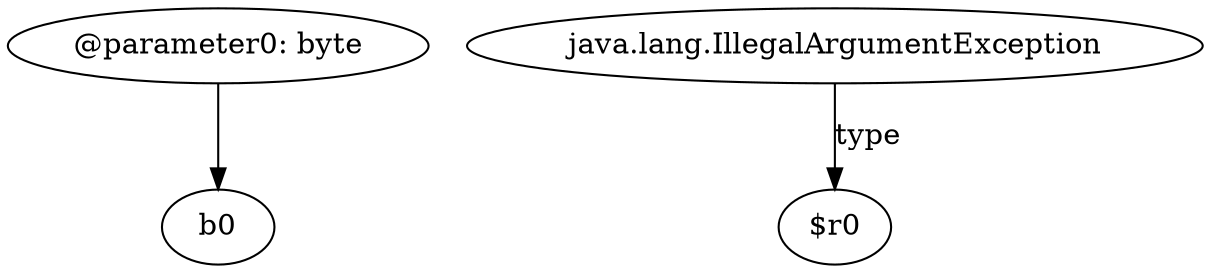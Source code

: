digraph g {
0[label="@parameter0: byte"]
1[label="b0"]
0->1[label=""]
2[label="java.lang.IllegalArgumentException"]
3[label="$r0"]
2->3[label="type"]
}